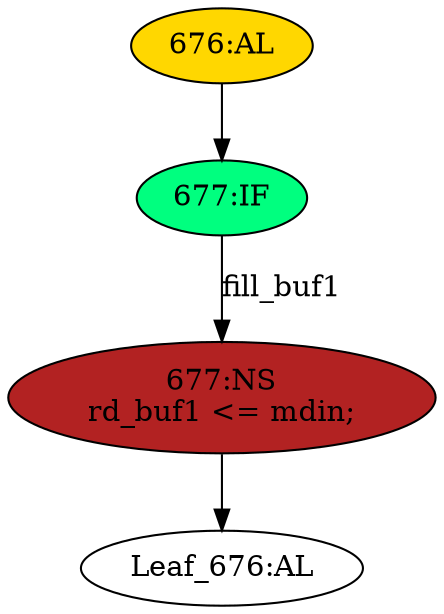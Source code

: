 strict digraph "" {
	node [label="\N"];
	"676:AL"	 [ast="<pyverilog.vparser.ast.Always object at 0x7fa020e40290>",
		clk_sens=True,
		fillcolor=gold,
		label="676:AL",
		sens="['clk']",
		statements="[]",
		style=filled,
		typ=Always,
		use_var="['mdin', 'fill_buf1']"];
	"677:IF"	 [ast="<pyverilog.vparser.ast.IfStatement object at 0x7fa020e40390>",
		fillcolor=springgreen,
		label="677:IF",
		statements="[]",
		style=filled,
		typ=IfStatement];
	"676:AL" -> "677:IF"	 [cond="[]",
		lineno=None];
	"677:NS"	 [ast="<pyverilog.vparser.ast.NonblockingSubstitution object at 0x7fa020e403d0>",
		fillcolor=firebrick,
		label="677:NS
rd_buf1 <= mdin;",
		statements="[<pyverilog.vparser.ast.NonblockingSubstitution object at 0x7fa020e403d0>]",
		style=filled,
		typ=NonblockingSubstitution];
	"677:IF" -> "677:NS"	 [cond="['fill_buf1']",
		label=fill_buf1,
		lineno=677];
	"Leaf_676:AL"	 [def_var="['rd_buf1']",
		label="Leaf_676:AL"];
	"677:NS" -> "Leaf_676:AL"	 [cond="[]",
		lineno=None];
}
